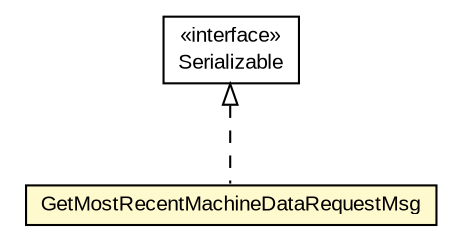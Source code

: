 #!/usr/local/bin/dot
#
# Class diagram 
# Generated by UMLGraph version R5_6-24-gf6e263 (http://www.umlgraph.org/)
#

digraph G {
	edge [fontname="arial",fontsize=10,labelfontname="arial",labelfontsize=10];
	node [fontname="arial",fontsize=10,shape=plaintext];
	nodesep=0.25;
	ranksep=0.5;
	// org.miloss.fgsms.services.interfaces.dataaccessservice.GetMostRecentMachineDataRequestMsg
	c542593 [label=<<table title="org.miloss.fgsms.services.interfaces.dataaccessservice.GetMostRecentMachineDataRequestMsg" border="0" cellborder="1" cellspacing="0" cellpadding="2" port="p" bgcolor="lemonChiffon" href="./GetMostRecentMachineDataRequestMsg.html">
		<tr><td><table border="0" cellspacing="0" cellpadding="1">
<tr><td align="center" balign="center"> GetMostRecentMachineDataRequestMsg </td></tr>
		</table></td></tr>
		</table>>, URL="./GetMostRecentMachineDataRequestMsg.html", fontname="arial", fontcolor="black", fontsize=10.0];
	//org.miloss.fgsms.services.interfaces.dataaccessservice.GetMostRecentMachineDataRequestMsg implements java.io.Serializable
	c543464:p -> c542593:p [dir=back,arrowtail=empty,style=dashed];
	// java.io.Serializable
	c543464 [label=<<table title="java.io.Serializable" border="0" cellborder="1" cellspacing="0" cellpadding="2" port="p" href="http://java.sun.com/j2se/1.4.2/docs/api/java/io/Serializable.html">
		<tr><td><table border="0" cellspacing="0" cellpadding="1">
<tr><td align="center" balign="center"> &#171;interface&#187; </td></tr>
<tr><td align="center" balign="center"> Serializable </td></tr>
		</table></td></tr>
		</table>>, URL="http://java.sun.com/j2se/1.4.2/docs/api/java/io/Serializable.html", fontname="arial", fontcolor="black", fontsize=10.0];
}

